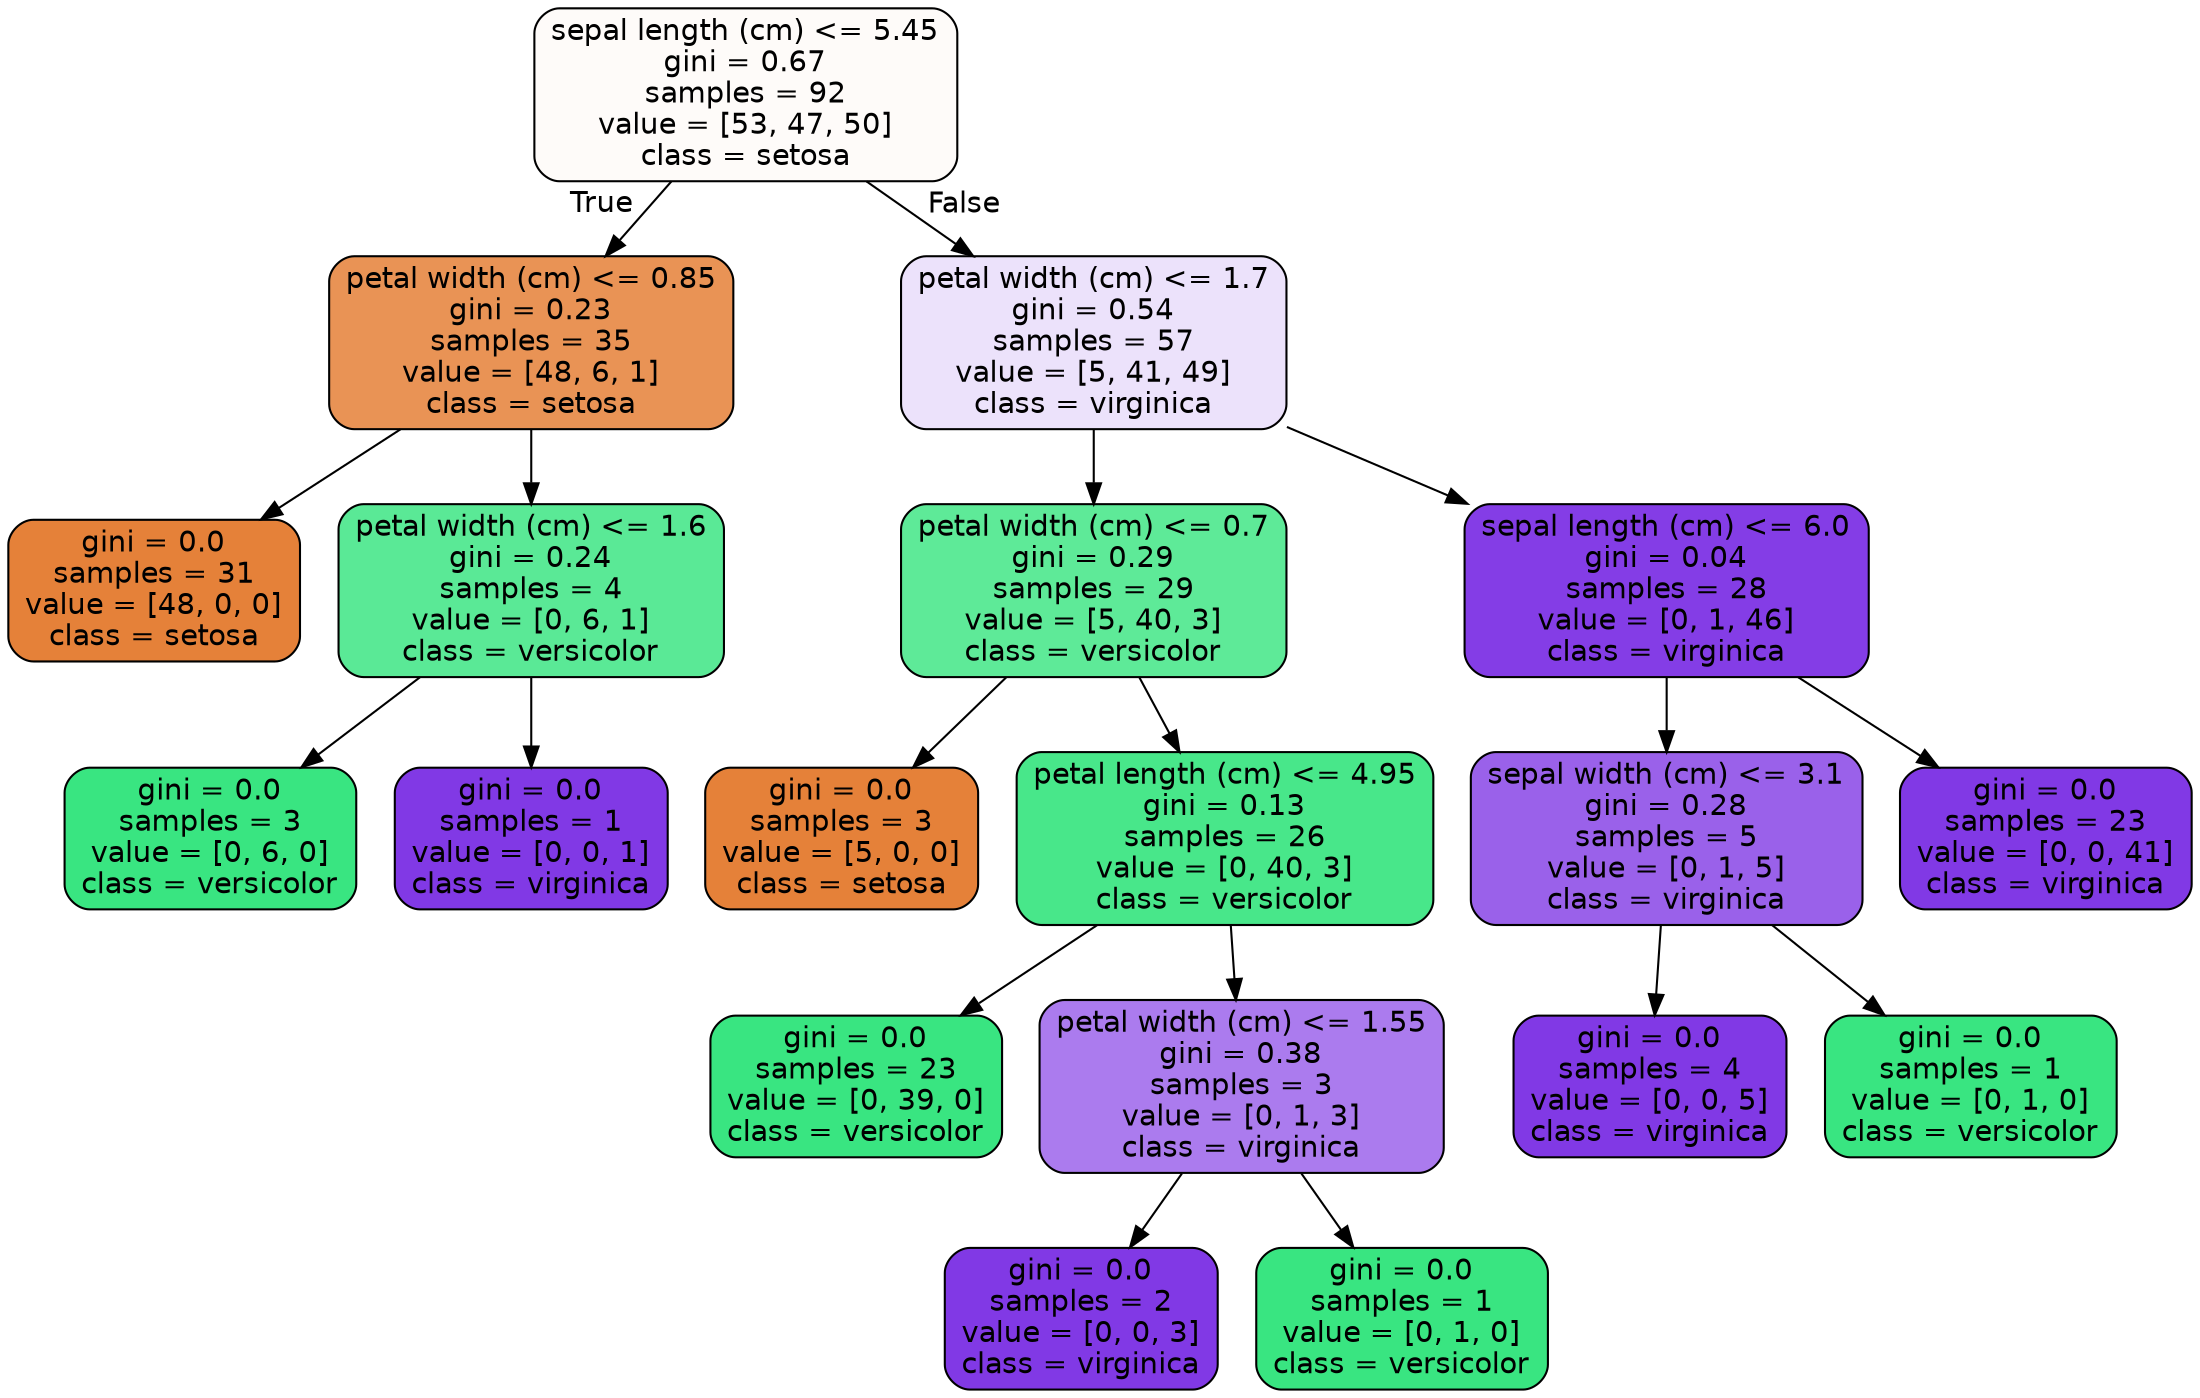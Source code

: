 digraph Tree {
node [shape=box, style="filled, rounded", color="black", fontname=helvetica] ;
edge [fontname=helvetica] ;
0 [label="sepal length (cm) <= 5.45\ngini = 0.67\nsamples = 92\nvalue = [53, 47, 50]\nclass = setosa", fillcolor="#fefbf9"] ;
1 [label="petal width (cm) <= 0.85\ngini = 0.23\nsamples = 35\nvalue = [48, 6, 1]\nclass = setosa", fillcolor="#e99355"] ;
0 -> 1 [labeldistance=2.5, labelangle=45, headlabel="True"] ;
2 [label="gini = 0.0\nsamples = 31\nvalue = [48, 0, 0]\nclass = setosa", fillcolor="#e58139"] ;
1 -> 2 ;
3 [label="petal width (cm) <= 1.6\ngini = 0.24\nsamples = 4\nvalue = [0, 6, 1]\nclass = versicolor", fillcolor="#5ae996"] ;
1 -> 3 ;
4 [label="gini = 0.0\nsamples = 3\nvalue = [0, 6, 0]\nclass = versicolor", fillcolor="#39e581"] ;
3 -> 4 ;
5 [label="gini = 0.0\nsamples = 1\nvalue = [0, 0, 1]\nclass = virginica", fillcolor="#8139e5"] ;
3 -> 5 ;
6 [label="petal width (cm) <= 1.7\ngini = 0.54\nsamples = 57\nvalue = [5, 41, 49]\nclass = virginica", fillcolor="#ece2fb"] ;
0 -> 6 [labeldistance=2.5, labelangle=-45, headlabel="False"] ;
7 [label="petal width (cm) <= 0.7\ngini = 0.29\nsamples = 29\nvalue = [5, 40, 3]\nclass = versicolor", fillcolor="#5eea98"] ;
6 -> 7 ;
8 [label="gini = 0.0\nsamples = 3\nvalue = [5, 0, 0]\nclass = setosa", fillcolor="#e58139"] ;
7 -> 8 ;
9 [label="petal length (cm) <= 4.95\ngini = 0.13\nsamples = 26\nvalue = [0, 40, 3]\nclass = versicolor", fillcolor="#48e78a"] ;
7 -> 9 ;
10 [label="gini = 0.0\nsamples = 23\nvalue = [0, 39, 0]\nclass = versicolor", fillcolor="#39e581"] ;
9 -> 10 ;
11 [label="petal width (cm) <= 1.55\ngini = 0.38\nsamples = 3\nvalue = [0, 1, 3]\nclass = virginica", fillcolor="#ab7bee"] ;
9 -> 11 ;
12 [label="gini = 0.0\nsamples = 2\nvalue = [0, 0, 3]\nclass = virginica", fillcolor="#8139e5"] ;
11 -> 12 ;
13 [label="gini = 0.0\nsamples = 1\nvalue = [0, 1, 0]\nclass = versicolor", fillcolor="#39e581"] ;
11 -> 13 ;
14 [label="sepal length (cm) <= 6.0\ngini = 0.04\nsamples = 28\nvalue = [0, 1, 46]\nclass = virginica", fillcolor="#843de6"] ;
6 -> 14 ;
15 [label="sepal width (cm) <= 3.1\ngini = 0.28\nsamples = 5\nvalue = [0, 1, 5]\nclass = virginica", fillcolor="#9a61ea"] ;
14 -> 15 ;
16 [label="gini = 0.0\nsamples = 4\nvalue = [0, 0, 5]\nclass = virginica", fillcolor="#8139e5"] ;
15 -> 16 ;
17 [label="gini = 0.0\nsamples = 1\nvalue = [0, 1, 0]\nclass = versicolor", fillcolor="#39e581"] ;
15 -> 17 ;
18 [label="gini = 0.0\nsamples = 23\nvalue = [0, 0, 41]\nclass = virginica", fillcolor="#8139e5"] ;
14 -> 18 ;
}